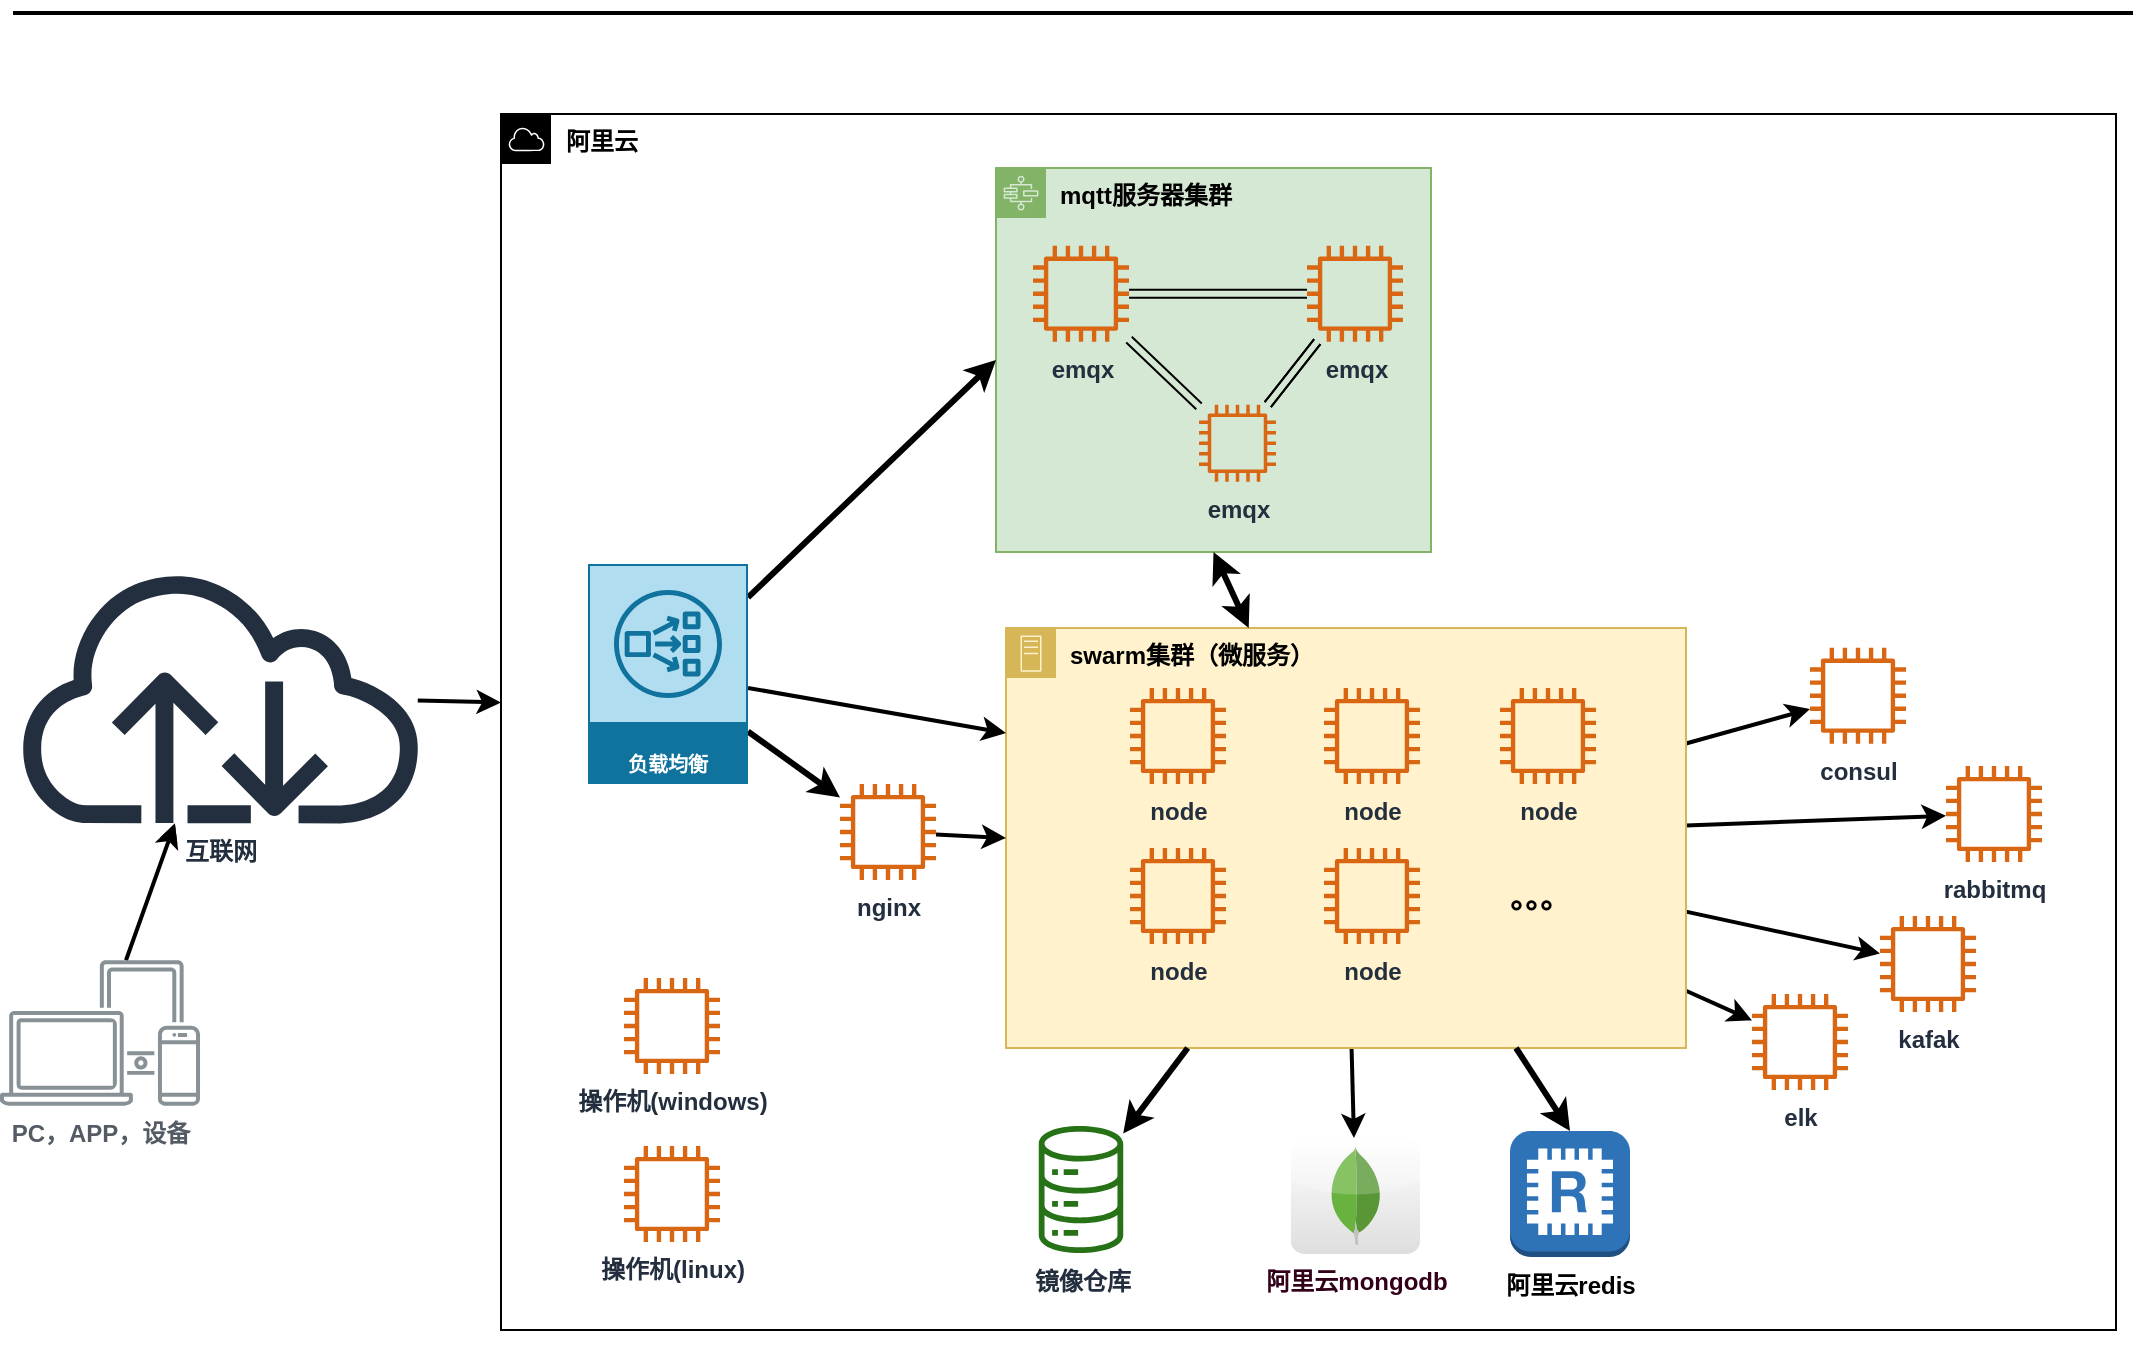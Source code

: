 <mxfile version="14.4.6" type="github">
  <diagram id="Ht1M8jgEwFfnCIfOTk4-" name="Page-1">
    <mxGraphModel dx="1422" dy="734" grid="0" gridSize="10" guides="1" tooltips="1" connect="1" arrows="1" fold="1" page="1" pageScale="1" pageWidth="1169" pageHeight="827" math="0" shadow="0">
      <root>
        <mxCell id="0" />
        <mxCell id="1" parent="0" />
        <mxCell id="Ln0wYWGK2Pg7mDHhLt9o-11" value="阿里云" style="points=[[0,0],[0.25,0],[0.5,0],[0.75,0],[1,0],[1,0.25],[1,0.5],[1,0.75],[1,1],[0.75,1],[0.5,1],[0.25,1],[0,1],[0,0.75],[0,0.5],[0,0.25]];outlineConnect=0;html=1;whiteSpace=wrap;fontSize=12;fontStyle=1;shape=mxgraph.aws4.group;grIcon=mxgraph.aws4.group_aws_cloud;verticalAlign=top;align=left;spacingLeft=30;dashed=0;" parent="1" vertex="1">
          <mxGeometry x="296.5" y="195" width="807.5" height="608" as="geometry" />
        </mxCell>
        <mxCell id="Ln0wYWGK2Pg7mDHhLt9o-24" value="mqtt服务器集群" style="points=[[0,0],[0.25,0],[0.5,0],[0.75,0],[1,0],[1,0.25],[1,0.5],[1,0.75],[1,1],[0.75,1],[0.5,1],[0.25,1],[0,1],[0,0.75],[0,0.5],[0,0.25]];outlineConnect=0;html=1;whiteSpace=wrap;fontSize=12;fontStyle=1;shape=mxgraph.aws4.group;grIcon=mxgraph.aws4.group_aws_step_functions_workflow;strokeColor=#82b366;fillColor=#d5e8d4;verticalAlign=top;align=left;spacingLeft=30;dashed=0;" parent="1" vertex="1">
          <mxGeometry x="544" y="222" width="217.5" height="192" as="geometry" />
        </mxCell>
        <mxCell id="Ln0wYWGK2Pg7mDHhLt9o-51" style="edgeStyle=none;rounded=0;orthogonalLoop=1;jettySize=auto;html=1;fontFamily=Tahoma;fontSize=15;fontStyle=1;strokeWidth=2;" parent="1" source="Ln0wYWGK2Pg7mDHhLt9o-35" target="1yn95lNJv_hw5B5bu8lK-18" edge="1">
          <mxGeometry relative="1" as="geometry">
            <mxPoint x="722.681" y="695.4" as="targetPoint" />
          </mxGeometry>
        </mxCell>
        <mxCell id="Ln0wYWGK2Pg7mDHhLt9o-55" style="edgeStyle=none;rounded=0;orthogonalLoop=1;jettySize=auto;html=1;fontFamily=Tahoma;fontSize=15;fontStyle=1;strokeWidth=2;" parent="1" source="Ln0wYWGK2Pg7mDHhLt9o-35" target="Ln0wYWGK2Pg7mDHhLt9o-45" edge="1">
          <mxGeometry relative="1" as="geometry" />
        </mxCell>
        <mxCell id="Ln0wYWGK2Pg7mDHhLt9o-56" style="edgeStyle=none;rounded=0;orthogonalLoop=1;jettySize=auto;html=1;fontFamily=Tahoma;fontSize=15;fontStyle=1;strokeWidth=2;" parent="1" source="Ln0wYWGK2Pg7mDHhLt9o-35" target="Ln0wYWGK2Pg7mDHhLt9o-49" edge="1">
          <mxGeometry relative="1" as="geometry" />
        </mxCell>
        <mxCell id="Ln0wYWGK2Pg7mDHhLt9o-58" style="edgeStyle=none;rounded=0;orthogonalLoop=1;jettySize=auto;html=1;fontFamily=Tahoma;fontSize=15;fontStyle=1;strokeWidth=2;" parent="1" source="Ln0wYWGK2Pg7mDHhLt9o-35" target="Ln0wYWGK2Pg7mDHhLt9o-50" edge="1">
          <mxGeometry relative="1" as="geometry" />
        </mxCell>
        <mxCell id="1yn95lNJv_hw5B5bu8lK-10" style="edgeStyle=none;rounded=0;orthogonalLoop=1;jettySize=auto;html=1;strokeWidth=2;fontColor=#212121;" parent="1" source="Ln0wYWGK2Pg7mDHhLt9o-35" target="1yn95lNJv_hw5B5bu8lK-9" edge="1">
          <mxGeometry relative="1" as="geometry" />
        </mxCell>
        <mxCell id="Ln0wYWGK2Pg7mDHhLt9o-35" value="swarm集群（微服务）" style="points=[[0,0],[0.25,0],[0.5,0],[0.75,0],[1,0],[1,0.25],[1,0.5],[1,0.75],[1,1],[0.75,1],[0.5,1],[0.25,1],[0,1],[0,0.75],[0,0.5],[0,0.25]];outlineConnect=0;html=1;whiteSpace=wrap;fontSize=12;fontStyle=1;shape=mxgraph.aws4.group;grIcon=mxgraph.aws4.group_on_premise;strokeColor=#d6b656;fillColor=#fff2cc;verticalAlign=top;align=left;spacingLeft=30;dashed=0;" parent="1" vertex="1">
          <mxGeometry x="549" y="452" width="340" height="210" as="geometry" />
        </mxCell>
        <mxCell id="SCVMTBWpLvtzJIhz15lM-1" value="" style="line;strokeWidth=2;html=1;fontSize=14;" parent="1" vertex="1">
          <mxGeometry x="52.5" y="139.5" width="1060" height="10" as="geometry" />
        </mxCell>
        <mxCell id="Ln0wYWGK2Pg7mDHhLt9o-12" value="" style="edgeStyle=none;rounded=0;orthogonalLoop=1;jettySize=auto;html=1;fontStyle=1;strokeWidth=2;" parent="1" source="Ln0wYWGK2Pg7mDHhLt9o-3" target="Ln0wYWGK2Pg7mDHhLt9o-11" edge="1">
          <mxGeometry relative="1" as="geometry" />
        </mxCell>
        <mxCell id="Ln0wYWGK2Pg7mDHhLt9o-3" value="互联网" style="outlineConnect=0;fontColor=#232F3E;gradientColor=none;fillColor=#232F3E;strokeColor=none;dashed=0;verticalLabelPosition=bottom;verticalAlign=top;align=center;html=1;fontSize=12;fontStyle=1;aspect=fixed;pointerEvents=1;shape=mxgraph.aws4.internet;" parent="1" vertex="1">
          <mxGeometry x="52.5" y="422" width="207.5" height="127.69" as="geometry" />
        </mxCell>
        <mxCell id="Ln0wYWGK2Pg7mDHhLt9o-13" style="edgeStyle=none;rounded=0;orthogonalLoop=1;jettySize=auto;html=1;fontStyle=1" parent="1" source="Ln0wYWGK2Pg7mDHhLt9o-10" target="Ln0wYWGK2Pg7mDHhLt9o-3" edge="1">
          <mxGeometry relative="1" as="geometry" />
        </mxCell>
        <mxCell id="1yn95lNJv_hw5B5bu8lK-8" style="edgeStyle=none;rounded=0;orthogonalLoop=1;jettySize=auto;html=1;fontColor=#212121;strokeWidth=2;" parent="1" source="Ln0wYWGK2Pg7mDHhLt9o-10" target="Ln0wYWGK2Pg7mDHhLt9o-3" edge="1">
          <mxGeometry relative="1" as="geometry" />
        </mxCell>
        <mxCell id="Ln0wYWGK2Pg7mDHhLt9o-10" value="PC，APP，设备" style="outlineConnect=0;gradientColor=none;fontColor=#545B64;strokeColor=none;fillColor=#879196;dashed=0;verticalLabelPosition=bottom;verticalAlign=top;align=center;html=1;fontSize=12;fontStyle=1;aspect=fixed;shape=mxgraph.aws4.illustration_devices;pointerEvents=1" parent="1" vertex="1">
          <mxGeometry x="46" y="618.0" width="100" height="73" as="geometry" />
        </mxCell>
        <mxCell id="Ln0wYWGK2Pg7mDHhLt9o-16" value="" style="edgeStyle=none;rounded=0;orthogonalLoop=1;jettySize=auto;html=1;shape=link;fontStyle=1" parent="1" source="Ln0wYWGK2Pg7mDHhLt9o-14" target="Ln0wYWGK2Pg7mDHhLt9o-15" edge="1">
          <mxGeometry relative="1" as="geometry" />
        </mxCell>
        <mxCell id="Ln0wYWGK2Pg7mDHhLt9o-18" value="" style="edgeStyle=none;rounded=0;orthogonalLoop=1;jettySize=auto;html=1;shape=link;fontStyle=1" parent="1" source="Ln0wYWGK2Pg7mDHhLt9o-14" target="Ln0wYWGK2Pg7mDHhLt9o-17" edge="1">
          <mxGeometry relative="1" as="geometry" />
        </mxCell>
        <mxCell id="Ln0wYWGK2Pg7mDHhLt9o-14" value="emqx" style="outlineConnect=0;fontColor=#232F3E;gradientColor=none;fillColor=#D86613;strokeColor=none;dashed=0;verticalLabelPosition=bottom;verticalAlign=top;align=center;html=1;fontSize=12;fontStyle=1;aspect=fixed;pointerEvents=1;shape=mxgraph.aws4.instance2;" parent="1" vertex="1">
          <mxGeometry x="562.5" y="260.85" width="48" height="48" as="geometry" />
        </mxCell>
        <mxCell id="Ln0wYWGK2Pg7mDHhLt9o-26" value="" style="edgeStyle=none;shape=link;rounded=0;orthogonalLoop=1;jettySize=auto;html=1;fontStyle=1" parent="1" source="Ln0wYWGK2Pg7mDHhLt9o-15" target="Ln0wYWGK2Pg7mDHhLt9o-17" edge="1">
          <mxGeometry relative="1" as="geometry" />
        </mxCell>
        <mxCell id="Ln0wYWGK2Pg7mDHhLt9o-15" value="emqx" style="outlineConnect=0;fontColor=#232F3E;gradientColor=none;fillColor=#D86613;strokeColor=none;dashed=0;verticalLabelPosition=bottom;verticalAlign=top;align=center;html=1;fontSize=12;fontStyle=1;aspect=fixed;pointerEvents=1;shape=mxgraph.aws4.instance2;" parent="1" vertex="1">
          <mxGeometry x="699.5" y="260.85" width="48" height="48" as="geometry" />
        </mxCell>
        <mxCell id="Ln0wYWGK2Pg7mDHhLt9o-21" style="edgeStyle=none;rounded=0;orthogonalLoop=1;jettySize=auto;html=1;shape=link;fontStyle=1" parent="1" source="Ln0wYWGK2Pg7mDHhLt9o-17" target="Ln0wYWGK2Pg7mDHhLt9o-15" edge="1">
          <mxGeometry relative="1" as="geometry" />
        </mxCell>
        <mxCell id="Ln0wYWGK2Pg7mDHhLt9o-17" value="emqx" style="outlineConnect=0;fontColor=#232F3E;gradientColor=none;fillColor=#D86613;strokeColor=none;dashed=0;verticalLabelPosition=bottom;verticalAlign=top;align=center;html=1;fontSize=12;fontStyle=1;aspect=fixed;pointerEvents=1;shape=mxgraph.aws4.instance2;direction=north;" parent="1" vertex="1">
          <mxGeometry x="645.5" y="340.35" width="38.5" height="38.5" as="geometry" />
        </mxCell>
        <mxCell id="Ln0wYWGK2Pg7mDHhLt9o-27" style="edgeStyle=none;shape=link;rounded=0;orthogonalLoop=1;jettySize=auto;html=1;exitX=1;exitY=1;exitDx=0;exitDy=0;fontStyle=1" parent="1" source="Ln0wYWGK2Pg7mDHhLt9o-11" target="Ln0wYWGK2Pg7mDHhLt9o-11" edge="1">
          <mxGeometry relative="1" as="geometry" />
        </mxCell>
        <mxCell id="Ln0wYWGK2Pg7mDHhLt9o-30" value="node" style="outlineConnect=0;fontColor=#232F3E;gradientColor=none;fillColor=#D86613;strokeColor=none;dashed=0;verticalLabelPosition=bottom;verticalAlign=top;align=center;html=1;fontSize=12;fontStyle=1;aspect=fixed;pointerEvents=1;shape=mxgraph.aws4.instance2;" parent="1" vertex="1">
          <mxGeometry x="611" y="482" width="48" height="48" as="geometry" />
        </mxCell>
        <mxCell id="Ln0wYWGK2Pg7mDHhLt9o-32" value="node" style="outlineConnect=0;fontColor=#232F3E;gradientColor=none;fillColor=#D86613;strokeColor=none;dashed=0;verticalLabelPosition=bottom;verticalAlign=top;align=center;html=1;fontSize=12;fontStyle=1;aspect=fixed;pointerEvents=1;shape=mxgraph.aws4.instance2;" parent="1" vertex="1">
          <mxGeometry x="708" y="482" width="48" height="48" as="geometry" />
        </mxCell>
        <mxCell id="Ln0wYWGK2Pg7mDHhLt9o-34" value="node" style="outlineConnect=0;fontColor=#232F3E;gradientColor=none;fillColor=#D86613;strokeColor=none;dashed=0;verticalLabelPosition=bottom;verticalAlign=top;align=center;html=1;fontSize=12;fontStyle=1;aspect=fixed;pointerEvents=1;shape=mxgraph.aws4.instance2;direction=north;" parent="1" vertex="1">
          <mxGeometry x="611" y="562" width="48" height="48" as="geometry" />
        </mxCell>
        <mxCell id="Ln0wYWGK2Pg7mDHhLt9o-44" value="" style="edgeStyle=none;rounded=0;orthogonalLoop=1;jettySize=auto;html=1;fontFamily=Tahoma;fontSize=15;fontStyle=1;strokeWidth=3;" parent="1" source="Ln0wYWGK2Pg7mDHhLt9o-35" target="Ln0wYWGK2Pg7mDHhLt9o-42" edge="1">
          <mxGeometry relative="1" as="geometry" />
        </mxCell>
        <mxCell id="Ln0wYWGK2Pg7mDHhLt9o-36" value="node" style="outlineConnect=0;fontColor=#232F3E;gradientColor=none;fillColor=#D86613;strokeColor=none;dashed=0;verticalLabelPosition=bottom;verticalAlign=top;align=center;html=1;fontSize=12;fontStyle=1;aspect=fixed;pointerEvents=1;shape=mxgraph.aws4.instance2;" parent="1" vertex="1">
          <mxGeometry x="708" y="562" width="48" height="48" as="geometry" />
        </mxCell>
        <mxCell id="Ln0wYWGK2Pg7mDHhLt9o-37" value="node" style="outlineConnect=0;fontColor=#232F3E;gradientColor=none;fillColor=#D86613;strokeColor=none;dashed=0;verticalLabelPosition=bottom;verticalAlign=top;align=center;html=1;fontSize=12;fontStyle=1;aspect=fixed;pointerEvents=1;shape=mxgraph.aws4.instance2;" parent="1" vertex="1">
          <mxGeometry x="796" y="482" width="48" height="48" as="geometry" />
        </mxCell>
        <mxCell id="Ln0wYWGK2Pg7mDHhLt9o-38" value="。。。" style="text;html=1;strokeColor=none;fillColor=none;align=center;verticalAlign=middle;whiteSpace=wrap;rounded=0;fontStyle=1;fontSize=15;fontFamily=Tahoma;" parent="1" vertex="1">
          <mxGeometry x="796" y="576" width="40" height="20" as="geometry" />
        </mxCell>
        <mxCell id="Ln0wYWGK2Pg7mDHhLt9o-40" value="" style="endArrow=classic;startArrow=classic;html=1;fontFamily=Tahoma;fontSize=15;entryX=0.5;entryY=1;entryDx=0;entryDy=0;fontStyle=1;strokeWidth=3;" parent="1" source="Ln0wYWGK2Pg7mDHhLt9o-35" target="Ln0wYWGK2Pg7mDHhLt9o-24" edge="1">
          <mxGeometry width="50" height="50" relative="1" as="geometry">
            <mxPoint x="736.5" y="432" as="sourcePoint" />
            <mxPoint x="786.5" y="382" as="targetPoint" />
          </mxGeometry>
        </mxCell>
        <mxCell id="Ln0wYWGK2Pg7mDHhLt9o-42" value="镜像仓库" style="outlineConnect=0;fontColor=#232F3E;gradientColor=none;fillColor=#277116;strokeColor=none;dashed=0;verticalLabelPosition=bottom;verticalAlign=top;align=center;html=1;fontSize=12;fontStyle=1;aspect=fixed;pointerEvents=1;shape=mxgraph.aws4.iot_analytics_data_store;" parent="1" vertex="1">
          <mxGeometry x="564.52" y="701" width="43.96" height="63.5" as="geometry" />
        </mxCell>
        <mxCell id="Ln0wYWGK2Pg7mDHhLt9o-45" value="rabbitmq" style="outlineConnect=0;fontColor=#232F3E;gradientColor=none;fillColor=#D86613;strokeColor=none;dashed=0;verticalLabelPosition=bottom;verticalAlign=top;align=center;html=1;fontSize=12;fontStyle=1;aspect=fixed;pointerEvents=1;shape=mxgraph.aws4.instance2;" parent="1" vertex="1">
          <mxGeometry x="1019" y="521" width="48" height="48" as="geometry" />
        </mxCell>
        <mxCell id="Ln0wYWGK2Pg7mDHhLt9o-49" value="kafak" style="outlineConnect=0;fontColor=#232F3E;gradientColor=none;fillColor=#D86613;strokeColor=none;dashed=0;verticalLabelPosition=bottom;verticalAlign=top;align=center;html=1;fontSize=12;fontStyle=1;aspect=fixed;pointerEvents=1;shape=mxgraph.aws4.instance2;" parent="1" vertex="1">
          <mxGeometry x="986" y="596" width="48" height="48" as="geometry" />
        </mxCell>
        <mxCell id="Ln0wYWGK2Pg7mDHhLt9o-50" value="elk" style="outlineConnect=0;fontColor=#232F3E;gradientColor=none;fillColor=#D86613;strokeColor=none;dashed=0;verticalLabelPosition=bottom;verticalAlign=top;align=center;html=1;fontSize=12;fontStyle=1;aspect=fixed;pointerEvents=1;shape=mxgraph.aws4.instance2;" parent="1" vertex="1">
          <mxGeometry x="922" y="635" width="48" height="48" as="geometry" />
        </mxCell>
        <mxCell id="Ln0wYWGK2Pg7mDHhLt9o-52" value="操作机(windows)" style="outlineConnect=0;fontColor=#232F3E;gradientColor=none;fillColor=#D86613;strokeColor=none;dashed=0;verticalLabelPosition=bottom;verticalAlign=top;align=center;html=1;fontSize=12;fontStyle=1;aspect=fixed;pointerEvents=1;shape=mxgraph.aws4.instance2;" parent="1" vertex="1">
          <mxGeometry x="358" y="627" width="48" height="48" as="geometry" />
        </mxCell>
        <mxCell id="1yn95lNJv_hw5B5bu8lK-1" value="操作机(linux)" style="outlineConnect=0;fontColor=#232F3E;gradientColor=none;fillColor=#D86613;strokeColor=none;dashed=0;verticalLabelPosition=bottom;verticalAlign=top;align=center;html=1;fontSize=12;fontStyle=1;aspect=fixed;pointerEvents=1;shape=mxgraph.aws4.instance2;" parent="1" vertex="1">
          <mxGeometry x="358" y="711" width="48" height="48" as="geometry" />
        </mxCell>
        <mxCell id="1yn95lNJv_hw5B5bu8lK-5" style="rounded=0;orthogonalLoop=1;jettySize=auto;html=1;entryX=0;entryY=0.5;entryDx=0;entryDy=0;fontColor=#212121;fontStyle=1;strokeWidth=3;" parent="1" source="1yn95lNJv_hw5B5bu8lK-7" target="Ln0wYWGK2Pg7mDHhLt9o-24" edge="1">
          <mxGeometry relative="1" as="geometry">
            <mxPoint x="428.999" y="380.926" as="sourcePoint" />
          </mxGeometry>
        </mxCell>
        <mxCell id="1yn95lNJv_hw5B5bu8lK-6" value="" style="edgeStyle=none;rounded=0;orthogonalLoop=1;jettySize=auto;html=1;fontColor=#212121;fontStyle=1;strokeWidth=3;" parent="1" source="1yn95lNJv_hw5B5bu8lK-7" target="1yn95lNJv_hw5B5bu8lK-11" edge="1">
          <mxGeometry relative="1" as="geometry">
            <mxPoint x="413" y="440" as="sourcePoint" />
          </mxGeometry>
        </mxCell>
        <mxCell id="1yn95lNJv_hw5B5bu8lK-13" style="edgeStyle=none;rounded=0;orthogonalLoop=1;jettySize=auto;html=1;entryX=0;entryY=0.25;entryDx=0;entryDy=0;strokeWidth=2;fontColor=#FFFFFF;" parent="1" source="1yn95lNJv_hw5B5bu8lK-7" target="Ln0wYWGK2Pg7mDHhLt9o-35" edge="1">
          <mxGeometry relative="1" as="geometry" />
        </mxCell>
        <mxCell id="1yn95lNJv_hw5B5bu8lK-7" value="负载均衡" style="outlineConnect=0;dashed=0;verticalLabelPosition=middle;verticalAlign=bottom;align=center;html=1;whiteSpace=wrap;fontSize=10;fontStyle=1;spacing=3;shape=mxgraph.aws4.productIcon;prIcon=mxgraph.aws4.network_load_balancer;fillColor=#b1ddf0;strokeColor=#10739e;fontColor=#FFFFFF;" parent="1" vertex="1">
          <mxGeometry x="340" y="420" width="80" height="110" as="geometry" />
        </mxCell>
        <mxCell id="1yn95lNJv_hw5B5bu8lK-9" value="consul" style="outlineConnect=0;fontColor=#232F3E;gradientColor=none;fillColor=#D86613;strokeColor=none;dashed=0;verticalLabelPosition=bottom;verticalAlign=top;align=center;html=1;fontSize=12;fontStyle=1;aspect=fixed;pointerEvents=1;shape=mxgraph.aws4.instance2;" parent="1" vertex="1">
          <mxGeometry x="951" y="461.85" width="48" height="48" as="geometry" />
        </mxCell>
        <mxCell id="1yn95lNJv_hw5B5bu8lK-12" value="" style="edgeStyle=none;rounded=0;orthogonalLoop=1;jettySize=auto;html=1;strokeWidth=2;fontColor=#FFFFFF;entryX=0;entryY=0.5;entryDx=0;entryDy=0;" parent="1" source="1yn95lNJv_hw5B5bu8lK-11" target="Ln0wYWGK2Pg7mDHhLt9o-35" edge="1">
          <mxGeometry relative="1" as="geometry" />
        </mxCell>
        <mxCell id="1yn95lNJv_hw5B5bu8lK-11" value="nginx" style="outlineConnect=0;fontColor=#232F3E;gradientColor=none;fillColor=#D86613;strokeColor=none;dashed=0;verticalLabelPosition=bottom;verticalAlign=top;align=center;html=1;fontSize=12;fontStyle=1;aspect=fixed;pointerEvents=1;shape=mxgraph.aws4.instance2;" parent="1" vertex="1">
          <mxGeometry x="466" y="530" width="48" height="48" as="geometry" />
        </mxCell>
        <mxCell id="1yn95lNJv_hw5B5bu8lK-14" value="&lt;font color=&quot;#000000&quot;&gt;阿里云redis&lt;/font&gt;" style="outlineConnect=0;dashed=0;verticalLabelPosition=bottom;verticalAlign=top;align=center;html=1;shape=mxgraph.aws3.redis;fillColor=#2E73B8;gradientColor=none;fontColor=#FFFFFF;fontStyle=1" parent="1" vertex="1">
          <mxGeometry x="801" y="703.5" width="60" height="63" as="geometry" />
        </mxCell>
        <mxCell id="1yn95lNJv_hw5B5bu8lK-15" style="rounded=0;orthogonalLoop=1;jettySize=auto;html=1;fontColor=#212121;fontStyle=1;strokeWidth=3;exitX=0.75;exitY=1;exitDx=0;exitDy=0;entryX=0.5;entryY=0;entryDx=0;entryDy=0;entryPerimeter=0;" parent="1" source="Ln0wYWGK2Pg7mDHhLt9o-35" target="1yn95lNJv_hw5B5bu8lK-14" edge="1">
          <mxGeometry relative="1" as="geometry">
            <mxPoint x="849" y="862.707" as="sourcePoint" />
            <mxPoint x="872" y="696" as="targetPoint" />
          </mxGeometry>
        </mxCell>
        <mxCell id="1yn95lNJv_hw5B5bu8lK-18" value="阿里云mongodb" style="dashed=0;outlineConnect=0;html=1;align=center;labelPosition=center;verticalLabelPosition=bottom;verticalAlign=top;shape=mxgraph.webicons.mongodb;gradientColor=#DFDEDE;fontColor=#33001A;fontStyle=1" parent="1" vertex="1">
          <mxGeometry x="691.5" y="707" width="64.5" height="58" as="geometry" />
        </mxCell>
      </root>
    </mxGraphModel>
  </diagram>
</mxfile>
